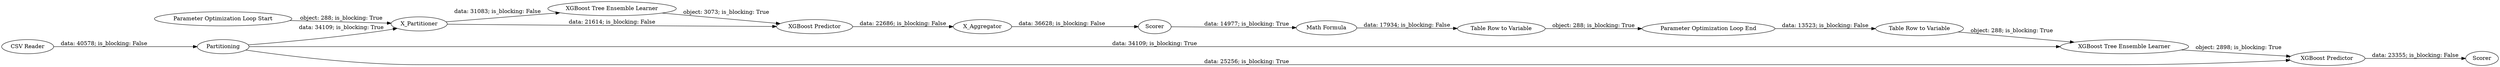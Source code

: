 digraph {
	"2902639003986185733_1677" [label=Scorer]
	"2902639003986185733_1667" [label="XGBoost Predictor"]
	"2902639003986185733_1690" [label=Scorer]
	"2902639003986185733_1702" [label="Math Formula"]
	"2902639003986185733_1671" [label="Parameter Optimization Loop End"]
	"2902639003986185733_1670" [label="Table Row to Variable"]
	"2902639003986185733_1692" [label=X_Partitioner]
	"2902639003986185733_1678" [label="XGBoost Predictor"]
	"2902639003986185733_1689" [label="CSV Reader"]
	"2902639003986185733_1673" [label="Parameter Optimization Loop Start"]
	"2902639003986185733_1680" [label="XGBoost Tree Ensemble Learner"]
	"2902639003986185733_1676" [label="XGBoost Tree Ensemble Learner"]
	"2902639003986185733_1683" [label=Partitioning]
	"2902639003986185733_1687" [label="Table Row to Variable"]
	"2902639003986185733_1691" [label=X_Aggregator]
	"2902639003986185733_1676" -> "2902639003986185733_1667" [label="object: 2898; is_blocking: True"]
	"2902639003986185733_1667" -> "2902639003986185733_1677" [label="data: 23355; is_blocking: False"]
	"2902639003986185733_1702" -> "2902639003986185733_1687" [label="data: 17934; is_blocking: False"]
	"2902639003986185733_1692" -> "2902639003986185733_1680" [label="data: 31083; is_blocking: False"]
	"2902639003986185733_1678" -> "2902639003986185733_1691" [label="data: 22686; is_blocking: False"]
	"2902639003986185733_1687" -> "2902639003986185733_1671" [label="object: 288; is_blocking: True"]
	"2902639003986185733_1673" -> "2902639003986185733_1692" [label="object: 288; is_blocking: True"]
	"2902639003986185733_1692" -> "2902639003986185733_1678" [label="data: 21614; is_blocking: False"]
	"2902639003986185733_1683" -> "2902639003986185733_1667" [label="data: 25256; is_blocking: True"]
	"2902639003986185733_1680" -> "2902639003986185733_1678" [label="object: 3073; is_blocking: True"]
	"2902639003986185733_1683" -> "2902639003986185733_1692" [label="data: 34109; is_blocking: True"]
	"2902639003986185733_1690" -> "2902639003986185733_1702" [label="data: 14977; is_blocking: True"]
	"2902639003986185733_1691" -> "2902639003986185733_1690" [label="data: 36628; is_blocking: False"]
	"2902639003986185733_1689" -> "2902639003986185733_1683" [label="data: 40578; is_blocking: False"]
	"2902639003986185733_1670" -> "2902639003986185733_1676" [label="object: 288; is_blocking: True"]
	"2902639003986185733_1683" -> "2902639003986185733_1676" [label="data: 34109; is_blocking: True"]
	"2902639003986185733_1671" -> "2902639003986185733_1670" [label="data: 13523; is_blocking: False"]
	rankdir=LR
}
